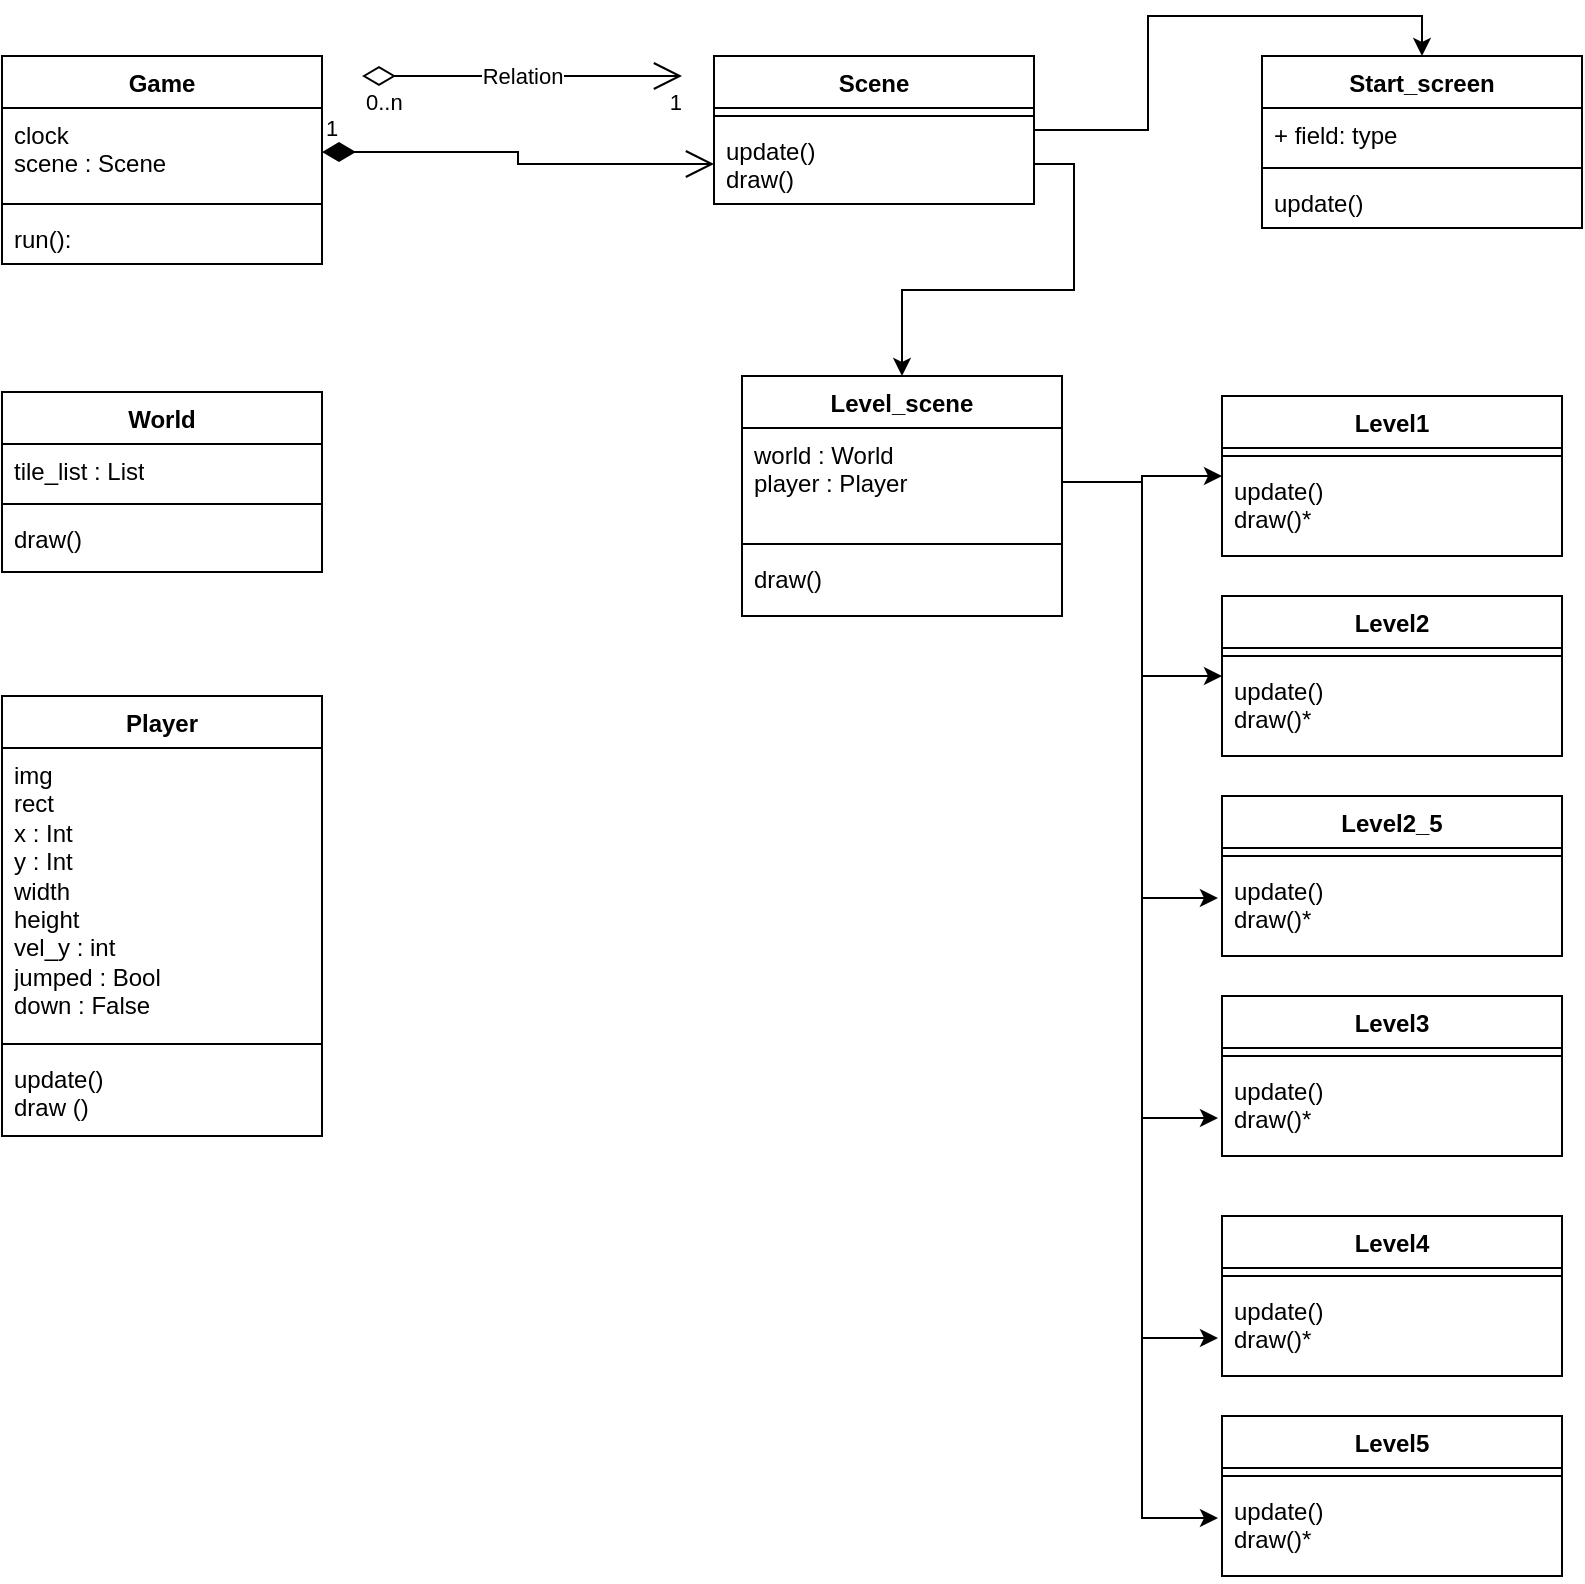 <mxfile version="24.0.4" type="device">
  <diagram name="Page-1" id="Ebbxk_6DhA9hak8yVnVT">
    <mxGraphModel dx="954" dy="727" grid="1" gridSize="10" guides="1" tooltips="1" connect="1" arrows="1" fold="1" page="1" pageScale="1" pageWidth="827" pageHeight="1169" math="0" shadow="0">
      <root>
        <mxCell id="0" />
        <mxCell id="1" parent="0" />
        <mxCell id="CbIVxcJemx_BiSmKkHxG-1" value="Game" style="swimlane;fontStyle=1;align=center;verticalAlign=top;childLayout=stackLayout;horizontal=1;startSize=26;horizontalStack=0;resizeParent=1;resizeParentMax=0;resizeLast=0;collapsible=1;marginBottom=0;whiteSpace=wrap;html=1;" parent="1" vertex="1">
          <mxGeometry x="20" y="30" width="160" height="104" as="geometry" />
        </mxCell>
        <mxCell id="CbIVxcJemx_BiSmKkHxG-2" value="clock&lt;br&gt;scene : Scene" style="text;strokeColor=none;fillColor=none;align=left;verticalAlign=top;spacingLeft=4;spacingRight=4;overflow=hidden;rotatable=0;points=[[0,0.5],[1,0.5]];portConstraint=eastwest;whiteSpace=wrap;html=1;" parent="CbIVxcJemx_BiSmKkHxG-1" vertex="1">
          <mxGeometry y="26" width="160" height="44" as="geometry" />
        </mxCell>
        <mxCell id="CbIVxcJemx_BiSmKkHxG-3" value="" style="line;strokeWidth=1;fillColor=none;align=left;verticalAlign=middle;spacingTop=-1;spacingLeft=3;spacingRight=3;rotatable=0;labelPosition=right;points=[];portConstraint=eastwest;strokeColor=inherit;" parent="CbIVxcJemx_BiSmKkHxG-1" vertex="1">
          <mxGeometry y="70" width="160" height="8" as="geometry" />
        </mxCell>
        <mxCell id="CbIVxcJemx_BiSmKkHxG-4" value="run():&lt;br&gt;&lt;span style=&quot;white-space: pre;&quot;&gt;&#x9;&lt;/span&gt;" style="text;strokeColor=none;fillColor=none;align=left;verticalAlign=top;spacingLeft=4;spacingRight=4;overflow=hidden;rotatable=0;points=[[0,0.5],[1,0.5]];portConstraint=eastwest;whiteSpace=wrap;html=1;" parent="CbIVxcJemx_BiSmKkHxG-1" vertex="1">
          <mxGeometry y="78" width="160" height="26" as="geometry" />
        </mxCell>
        <mxCell id="spAWiIbim0lPPHiVurjQ-10" style="edgeStyle=orthogonalEdgeStyle;rounded=0;orthogonalLoop=1;jettySize=auto;html=1;entryX=0.5;entryY=0;entryDx=0;entryDy=0;" parent="1" source="CbIVxcJemx_BiSmKkHxG-5" target="CbIVxcJemx_BiSmKkHxG-14" edge="1">
          <mxGeometry relative="1" as="geometry" />
        </mxCell>
        <mxCell id="CbIVxcJemx_BiSmKkHxG-5" value="Scene" style="swimlane;fontStyle=1;align=center;verticalAlign=top;childLayout=stackLayout;horizontal=1;startSize=26;horizontalStack=0;resizeParent=1;resizeParentMax=0;resizeLast=0;collapsible=1;marginBottom=0;whiteSpace=wrap;html=1;" parent="1" vertex="1">
          <mxGeometry x="376" y="30" width="160" height="74" as="geometry" />
        </mxCell>
        <mxCell id="CbIVxcJemx_BiSmKkHxG-7" value="" style="line;strokeWidth=1;fillColor=none;align=left;verticalAlign=middle;spacingTop=-1;spacingLeft=3;spacingRight=3;rotatable=0;labelPosition=right;points=[];portConstraint=eastwest;strokeColor=inherit;" parent="CbIVxcJemx_BiSmKkHxG-5" vertex="1">
          <mxGeometry y="26" width="160" height="8" as="geometry" />
        </mxCell>
        <mxCell id="CbIVxcJemx_BiSmKkHxG-8" value="update()&lt;br&gt;draw()" style="text;strokeColor=none;fillColor=none;align=left;verticalAlign=top;spacingLeft=4;spacingRight=4;overflow=hidden;rotatable=0;points=[[0,0.5],[1,0.5]];portConstraint=eastwest;whiteSpace=wrap;html=1;" parent="CbIVxcJemx_BiSmKkHxG-5" vertex="1">
          <mxGeometry y="34" width="160" height="40" as="geometry" />
        </mxCell>
        <mxCell id="CbIVxcJemx_BiSmKkHxG-13" value="1" style="endArrow=open;html=1;endSize=12;startArrow=diamondThin;startSize=14;startFill=1;edgeStyle=orthogonalEdgeStyle;align=left;verticalAlign=bottom;rounded=0;exitX=1;exitY=0.5;exitDx=0;exitDy=0;" parent="1" source="CbIVxcJemx_BiSmKkHxG-2" target="CbIVxcJemx_BiSmKkHxG-8" edge="1">
          <mxGeometry x="-1" y="3" relative="1" as="geometry">
            <mxPoint x="230" y="210" as="sourcePoint" />
            <mxPoint x="390" y="210" as="targetPoint" />
          </mxGeometry>
        </mxCell>
        <mxCell id="CbIVxcJemx_BiSmKkHxG-14" value="Start_screen" style="swimlane;fontStyle=1;align=center;verticalAlign=top;childLayout=stackLayout;horizontal=1;startSize=26;horizontalStack=0;resizeParent=1;resizeParentMax=0;resizeLast=0;collapsible=1;marginBottom=0;whiteSpace=wrap;html=1;" parent="1" vertex="1">
          <mxGeometry x="650" y="30" width="160" height="86" as="geometry" />
        </mxCell>
        <mxCell id="CbIVxcJemx_BiSmKkHxG-15" value="+ field: type" style="text;strokeColor=none;fillColor=none;align=left;verticalAlign=top;spacingLeft=4;spacingRight=4;overflow=hidden;rotatable=0;points=[[0,0.5],[1,0.5]];portConstraint=eastwest;whiteSpace=wrap;html=1;" parent="CbIVxcJemx_BiSmKkHxG-14" vertex="1">
          <mxGeometry y="26" width="160" height="26" as="geometry" />
        </mxCell>
        <mxCell id="CbIVxcJemx_BiSmKkHxG-16" value="" style="line;strokeWidth=1;fillColor=none;align=left;verticalAlign=middle;spacingTop=-1;spacingLeft=3;spacingRight=3;rotatable=0;labelPosition=right;points=[];portConstraint=eastwest;strokeColor=inherit;" parent="CbIVxcJemx_BiSmKkHxG-14" vertex="1">
          <mxGeometry y="52" width="160" height="8" as="geometry" />
        </mxCell>
        <mxCell id="CbIVxcJemx_BiSmKkHxG-17" value="update()" style="text;strokeColor=none;fillColor=none;align=left;verticalAlign=top;spacingLeft=4;spacingRight=4;overflow=hidden;rotatable=0;points=[[0,0.5],[1,0.5]];portConstraint=eastwest;whiteSpace=wrap;html=1;" parent="CbIVxcJemx_BiSmKkHxG-14" vertex="1">
          <mxGeometry y="60" width="160" height="26" as="geometry" />
        </mxCell>
        <mxCell id="spAWiIbim0lPPHiVurjQ-2" value="Relation" style="endArrow=open;html=1;endSize=12;startArrow=diamondThin;startSize=14;startFill=0;edgeStyle=orthogonalEdgeStyle;rounded=0;" parent="1" edge="1">
          <mxGeometry relative="1" as="geometry">
            <mxPoint x="200" y="40" as="sourcePoint" />
            <mxPoint x="360" y="40" as="targetPoint" />
          </mxGeometry>
        </mxCell>
        <mxCell id="spAWiIbim0lPPHiVurjQ-3" value="0..n" style="edgeLabel;resizable=0;html=1;align=left;verticalAlign=top;" parent="spAWiIbim0lPPHiVurjQ-2" connectable="0" vertex="1">
          <mxGeometry x="-1" relative="1" as="geometry" />
        </mxCell>
        <mxCell id="spAWiIbim0lPPHiVurjQ-4" value="1" style="edgeLabel;resizable=0;html=1;align=right;verticalAlign=top;" parent="spAWiIbim0lPPHiVurjQ-2" connectable="0" vertex="1">
          <mxGeometry x="1" relative="1" as="geometry" />
        </mxCell>
        <mxCell id="spAWiIbim0lPPHiVurjQ-5" value="Level_scene" style="swimlane;fontStyle=1;align=center;verticalAlign=top;childLayout=stackLayout;horizontal=1;startSize=26;horizontalStack=0;resizeParent=1;resizeParentMax=0;resizeLast=0;collapsible=1;marginBottom=0;whiteSpace=wrap;html=1;" parent="1" vertex="1">
          <mxGeometry x="390" y="190" width="160" height="120" as="geometry" />
        </mxCell>
        <mxCell id="spAWiIbim0lPPHiVurjQ-6" value="world : World&lt;div&gt;player : Player&lt;/div&gt;" style="text;strokeColor=none;fillColor=none;align=left;verticalAlign=top;spacingLeft=4;spacingRight=4;overflow=hidden;rotatable=0;points=[[0,0.5],[1,0.5]];portConstraint=eastwest;whiteSpace=wrap;html=1;" parent="spAWiIbim0lPPHiVurjQ-5" vertex="1">
          <mxGeometry y="26" width="160" height="54" as="geometry" />
        </mxCell>
        <mxCell id="spAWiIbim0lPPHiVurjQ-7" value="" style="line;strokeWidth=1;fillColor=none;align=left;verticalAlign=middle;spacingTop=-1;spacingLeft=3;spacingRight=3;rotatable=0;labelPosition=right;points=[];portConstraint=eastwest;strokeColor=inherit;" parent="spAWiIbim0lPPHiVurjQ-5" vertex="1">
          <mxGeometry y="80" width="160" height="8" as="geometry" />
        </mxCell>
        <mxCell id="spAWiIbim0lPPHiVurjQ-8" value="&lt;div&gt;&lt;span style=&quot;background-color: initial;&quot;&gt;draw()&lt;/span&gt;&lt;br&gt;&lt;/div&gt;" style="text;strokeColor=none;fillColor=none;align=left;verticalAlign=top;spacingLeft=4;spacingRight=4;overflow=hidden;rotatable=0;points=[[0,0.5],[1,0.5]];portConstraint=eastwest;whiteSpace=wrap;html=1;" parent="spAWiIbim0lPPHiVurjQ-5" vertex="1">
          <mxGeometry y="88" width="160" height="32" as="geometry" />
        </mxCell>
        <mxCell id="spAWiIbim0lPPHiVurjQ-9" style="edgeStyle=orthogonalEdgeStyle;rounded=0;orthogonalLoop=1;jettySize=auto;html=1;entryX=0.5;entryY=0;entryDx=0;entryDy=0;" parent="1" source="CbIVxcJemx_BiSmKkHxG-8" target="spAWiIbim0lPPHiVurjQ-5" edge="1">
          <mxGeometry relative="1" as="geometry" />
        </mxCell>
        <mxCell id="spAWiIbim0lPPHiVurjQ-11" value="Level1" style="swimlane;fontStyle=1;align=center;verticalAlign=top;childLayout=stackLayout;horizontal=1;startSize=26;horizontalStack=0;resizeParent=1;resizeParentMax=0;resizeLast=0;collapsible=1;marginBottom=0;whiteSpace=wrap;html=1;" parent="1" vertex="1">
          <mxGeometry x="630" y="200" width="170" height="80" as="geometry" />
        </mxCell>
        <mxCell id="spAWiIbim0lPPHiVurjQ-13" value="" style="line;strokeWidth=1;fillColor=none;align=left;verticalAlign=middle;spacingTop=-1;spacingLeft=3;spacingRight=3;rotatable=0;labelPosition=right;points=[];portConstraint=eastwest;strokeColor=inherit;" parent="spAWiIbim0lPPHiVurjQ-11" vertex="1">
          <mxGeometry y="26" width="170" height="8" as="geometry" />
        </mxCell>
        <mxCell id="spAWiIbim0lPPHiVurjQ-14" value="update()&lt;div&gt;draw()*&lt;/div&gt;" style="text;strokeColor=none;fillColor=none;align=left;verticalAlign=top;spacingLeft=4;spacingRight=4;overflow=hidden;rotatable=0;points=[[0,0.5],[1,0.5]];portConstraint=eastwest;whiteSpace=wrap;html=1;" parent="spAWiIbim0lPPHiVurjQ-11" vertex="1">
          <mxGeometry y="34" width="170" height="46" as="geometry" />
        </mxCell>
        <mxCell id="spAWiIbim0lPPHiVurjQ-15" value="" style="edgeStyle=orthogonalEdgeStyle;rounded=0;orthogonalLoop=1;jettySize=auto;html=1;" parent="1" source="spAWiIbim0lPPHiVurjQ-6" target="spAWiIbim0lPPHiVurjQ-11" edge="1">
          <mxGeometry relative="1" as="geometry" />
        </mxCell>
        <mxCell id="jMoNaXCtbVuasNQORkRf-1" value="Level2" style="swimlane;fontStyle=1;align=center;verticalAlign=top;childLayout=stackLayout;horizontal=1;startSize=26;horizontalStack=0;resizeParent=1;resizeParentMax=0;resizeLast=0;collapsible=1;marginBottom=0;whiteSpace=wrap;html=1;" parent="1" vertex="1">
          <mxGeometry x="630" y="300" width="170" height="80" as="geometry" />
        </mxCell>
        <mxCell id="jMoNaXCtbVuasNQORkRf-2" value="" style="line;strokeWidth=1;fillColor=none;align=left;verticalAlign=middle;spacingTop=-1;spacingLeft=3;spacingRight=3;rotatable=0;labelPosition=right;points=[];portConstraint=eastwest;strokeColor=inherit;" parent="jMoNaXCtbVuasNQORkRf-1" vertex="1">
          <mxGeometry y="26" width="170" height="8" as="geometry" />
        </mxCell>
        <mxCell id="jMoNaXCtbVuasNQORkRf-3" value="update()&lt;div&gt;draw()*&lt;/div&gt;" style="text;strokeColor=none;fillColor=none;align=left;verticalAlign=top;spacingLeft=4;spacingRight=4;overflow=hidden;rotatable=0;points=[[0,0.5],[1,0.5]];portConstraint=eastwest;whiteSpace=wrap;html=1;" parent="jMoNaXCtbVuasNQORkRf-1" vertex="1">
          <mxGeometry y="34" width="170" height="46" as="geometry" />
        </mxCell>
        <mxCell id="jMoNaXCtbVuasNQORkRf-4" style="edgeStyle=orthogonalEdgeStyle;rounded=0;orthogonalLoop=1;jettySize=auto;html=1;entryX=0;entryY=0.5;entryDx=0;entryDy=0;" parent="1" source="spAWiIbim0lPPHiVurjQ-6" target="jMoNaXCtbVuasNQORkRf-1" edge="1">
          <mxGeometry relative="1" as="geometry" />
        </mxCell>
        <mxCell id="jMoNaXCtbVuasNQORkRf-5" value="World" style="swimlane;fontStyle=1;align=center;verticalAlign=top;childLayout=stackLayout;horizontal=1;startSize=26;horizontalStack=0;resizeParent=1;resizeParentMax=0;resizeLast=0;collapsible=1;marginBottom=0;whiteSpace=wrap;html=1;" parent="1" vertex="1">
          <mxGeometry x="20" y="198" width="160" height="90" as="geometry" />
        </mxCell>
        <mxCell id="jMoNaXCtbVuasNQORkRf-6" value="tile_list : List" style="text;strokeColor=none;fillColor=none;align=left;verticalAlign=top;spacingLeft=4;spacingRight=4;overflow=hidden;rotatable=0;points=[[0,0.5],[1,0.5]];portConstraint=eastwest;whiteSpace=wrap;html=1;" parent="jMoNaXCtbVuasNQORkRf-5" vertex="1">
          <mxGeometry y="26" width="160" height="26" as="geometry" />
        </mxCell>
        <mxCell id="jMoNaXCtbVuasNQORkRf-7" value="" style="line;strokeWidth=1;fillColor=none;align=left;verticalAlign=middle;spacingTop=-1;spacingLeft=3;spacingRight=3;rotatable=0;labelPosition=right;points=[];portConstraint=eastwest;strokeColor=inherit;" parent="jMoNaXCtbVuasNQORkRf-5" vertex="1">
          <mxGeometry y="52" width="160" height="8" as="geometry" />
        </mxCell>
        <mxCell id="jMoNaXCtbVuasNQORkRf-8" value="draw()" style="text;strokeColor=none;fillColor=none;align=left;verticalAlign=top;spacingLeft=4;spacingRight=4;overflow=hidden;rotatable=0;points=[[0,0.5],[1,0.5]];portConstraint=eastwest;whiteSpace=wrap;html=1;" parent="jMoNaXCtbVuasNQORkRf-5" vertex="1">
          <mxGeometry y="60" width="160" height="30" as="geometry" />
        </mxCell>
        <mxCell id="jMoNaXCtbVuasNQORkRf-9" value="Player" style="swimlane;fontStyle=1;align=center;verticalAlign=top;childLayout=stackLayout;horizontal=1;startSize=26;horizontalStack=0;resizeParent=1;resizeParentMax=0;resizeLast=0;collapsible=1;marginBottom=0;whiteSpace=wrap;html=1;" parent="1" vertex="1">
          <mxGeometry x="20" y="350" width="160" height="220" as="geometry" />
        </mxCell>
        <mxCell id="jMoNaXCtbVuasNQORkRf-10" value="img&lt;div&gt;rect&lt;/div&gt;&lt;div&gt;x : Int&lt;/div&gt;&lt;div&gt;y : Int&lt;/div&gt;&lt;div&gt;width&lt;/div&gt;&lt;div&gt;height&lt;/div&gt;&lt;div&gt;vel_y : int&lt;/div&gt;&lt;div&gt;jumped : Bool&lt;/div&gt;&lt;div&gt;down : False&lt;/div&gt;" style="text;strokeColor=none;fillColor=none;align=left;verticalAlign=top;spacingLeft=4;spacingRight=4;overflow=hidden;rotatable=0;points=[[0,0.5],[1,0.5]];portConstraint=eastwest;whiteSpace=wrap;html=1;" parent="jMoNaXCtbVuasNQORkRf-9" vertex="1">
          <mxGeometry y="26" width="160" height="144" as="geometry" />
        </mxCell>
        <mxCell id="jMoNaXCtbVuasNQORkRf-11" value="" style="line;strokeWidth=1;fillColor=none;align=left;verticalAlign=middle;spacingTop=-1;spacingLeft=3;spacingRight=3;rotatable=0;labelPosition=right;points=[];portConstraint=eastwest;strokeColor=inherit;" parent="jMoNaXCtbVuasNQORkRf-9" vertex="1">
          <mxGeometry y="170" width="160" height="8" as="geometry" />
        </mxCell>
        <mxCell id="jMoNaXCtbVuasNQORkRf-12" value="update()&lt;div&gt;draw ()&lt;/div&gt;" style="text;strokeColor=none;fillColor=none;align=left;verticalAlign=top;spacingLeft=4;spacingRight=4;overflow=hidden;rotatable=0;points=[[0,0.5],[1,0.5]];portConstraint=eastwest;whiteSpace=wrap;html=1;" parent="jMoNaXCtbVuasNQORkRf-9" vertex="1">
          <mxGeometry y="178" width="160" height="42" as="geometry" />
        </mxCell>
        <mxCell id="WpdQJ1alRs7kfE9KycOP-1" value="Level2_5" style="swimlane;fontStyle=1;align=center;verticalAlign=top;childLayout=stackLayout;horizontal=1;startSize=26;horizontalStack=0;resizeParent=1;resizeParentMax=0;resizeLast=0;collapsible=1;marginBottom=0;whiteSpace=wrap;html=1;" vertex="1" parent="1">
          <mxGeometry x="630" y="400" width="170" height="80" as="geometry" />
        </mxCell>
        <mxCell id="WpdQJ1alRs7kfE9KycOP-2" value="" style="line;strokeWidth=1;fillColor=none;align=left;verticalAlign=middle;spacingTop=-1;spacingLeft=3;spacingRight=3;rotatable=0;labelPosition=right;points=[];portConstraint=eastwest;strokeColor=inherit;" vertex="1" parent="WpdQJ1alRs7kfE9KycOP-1">
          <mxGeometry y="26" width="170" height="8" as="geometry" />
        </mxCell>
        <mxCell id="WpdQJ1alRs7kfE9KycOP-3" value="update()&lt;div&gt;draw()*&lt;/div&gt;" style="text;strokeColor=none;fillColor=none;align=left;verticalAlign=top;spacingLeft=4;spacingRight=4;overflow=hidden;rotatable=0;points=[[0,0.5],[1,0.5]];portConstraint=eastwest;whiteSpace=wrap;html=1;" vertex="1" parent="WpdQJ1alRs7kfE9KycOP-1">
          <mxGeometry y="34" width="170" height="46" as="geometry" />
        </mxCell>
        <mxCell id="WpdQJ1alRs7kfE9KycOP-4" value="Level3" style="swimlane;fontStyle=1;align=center;verticalAlign=top;childLayout=stackLayout;horizontal=1;startSize=26;horizontalStack=0;resizeParent=1;resizeParentMax=0;resizeLast=0;collapsible=1;marginBottom=0;whiteSpace=wrap;html=1;" vertex="1" parent="1">
          <mxGeometry x="630" y="500" width="170" height="80" as="geometry" />
        </mxCell>
        <mxCell id="WpdQJ1alRs7kfE9KycOP-5" value="" style="line;strokeWidth=1;fillColor=none;align=left;verticalAlign=middle;spacingTop=-1;spacingLeft=3;spacingRight=3;rotatable=0;labelPosition=right;points=[];portConstraint=eastwest;strokeColor=inherit;" vertex="1" parent="WpdQJ1alRs7kfE9KycOP-4">
          <mxGeometry y="26" width="170" height="8" as="geometry" />
        </mxCell>
        <mxCell id="WpdQJ1alRs7kfE9KycOP-6" value="update()&lt;div&gt;draw()*&lt;/div&gt;" style="text;strokeColor=none;fillColor=none;align=left;verticalAlign=top;spacingLeft=4;spacingRight=4;overflow=hidden;rotatable=0;points=[[0,0.5],[1,0.5]];portConstraint=eastwest;whiteSpace=wrap;html=1;" vertex="1" parent="WpdQJ1alRs7kfE9KycOP-4">
          <mxGeometry y="34" width="170" height="46" as="geometry" />
        </mxCell>
        <mxCell id="WpdQJ1alRs7kfE9KycOP-7" value="Level4" style="swimlane;fontStyle=1;align=center;verticalAlign=top;childLayout=stackLayout;horizontal=1;startSize=26;horizontalStack=0;resizeParent=1;resizeParentMax=0;resizeLast=0;collapsible=1;marginBottom=0;whiteSpace=wrap;html=1;" vertex="1" parent="1">
          <mxGeometry x="630" y="610" width="170" height="80" as="geometry" />
        </mxCell>
        <mxCell id="WpdQJ1alRs7kfE9KycOP-8" value="" style="line;strokeWidth=1;fillColor=none;align=left;verticalAlign=middle;spacingTop=-1;spacingLeft=3;spacingRight=3;rotatable=0;labelPosition=right;points=[];portConstraint=eastwest;strokeColor=inherit;" vertex="1" parent="WpdQJ1alRs7kfE9KycOP-7">
          <mxGeometry y="26" width="170" height="8" as="geometry" />
        </mxCell>
        <mxCell id="WpdQJ1alRs7kfE9KycOP-9" value="update()&lt;div&gt;draw()*&lt;/div&gt;" style="text;strokeColor=none;fillColor=none;align=left;verticalAlign=top;spacingLeft=4;spacingRight=4;overflow=hidden;rotatable=0;points=[[0,0.5],[1,0.5]];portConstraint=eastwest;whiteSpace=wrap;html=1;" vertex="1" parent="WpdQJ1alRs7kfE9KycOP-7">
          <mxGeometry y="34" width="170" height="46" as="geometry" />
        </mxCell>
        <mxCell id="WpdQJ1alRs7kfE9KycOP-10" value="Level5" style="swimlane;fontStyle=1;align=center;verticalAlign=top;childLayout=stackLayout;horizontal=1;startSize=26;horizontalStack=0;resizeParent=1;resizeParentMax=0;resizeLast=0;collapsible=1;marginBottom=0;whiteSpace=wrap;html=1;" vertex="1" parent="1">
          <mxGeometry x="630" y="710" width="170" height="80" as="geometry" />
        </mxCell>
        <mxCell id="WpdQJ1alRs7kfE9KycOP-11" value="" style="line;strokeWidth=1;fillColor=none;align=left;verticalAlign=middle;spacingTop=-1;spacingLeft=3;spacingRight=3;rotatable=0;labelPosition=right;points=[];portConstraint=eastwest;strokeColor=inherit;" vertex="1" parent="WpdQJ1alRs7kfE9KycOP-10">
          <mxGeometry y="26" width="170" height="8" as="geometry" />
        </mxCell>
        <mxCell id="WpdQJ1alRs7kfE9KycOP-12" value="update()&lt;div&gt;draw()*&lt;/div&gt;" style="text;strokeColor=none;fillColor=none;align=left;verticalAlign=top;spacingLeft=4;spacingRight=4;overflow=hidden;rotatable=0;points=[[0,0.5],[1,0.5]];portConstraint=eastwest;whiteSpace=wrap;html=1;" vertex="1" parent="WpdQJ1alRs7kfE9KycOP-10">
          <mxGeometry y="34" width="170" height="46" as="geometry" />
        </mxCell>
        <mxCell id="WpdQJ1alRs7kfE9KycOP-13" value="" style="endArrow=classic;html=1;rounded=0;entryX=-0.012;entryY=0.37;entryDx=0;entryDy=0;entryPerimeter=0;" edge="1" parent="1" target="WpdQJ1alRs7kfE9KycOP-3">
          <mxGeometry width="50" height="50" relative="1" as="geometry">
            <mxPoint x="590" y="340" as="sourcePoint" />
            <mxPoint x="510" y="400" as="targetPoint" />
            <Array as="points">
              <mxPoint x="590" y="451" />
            </Array>
          </mxGeometry>
        </mxCell>
        <mxCell id="WpdQJ1alRs7kfE9KycOP-14" value="" style="endArrow=classic;html=1;rounded=0;entryX=-0.012;entryY=0.37;entryDx=0;entryDy=0;entryPerimeter=0;" edge="1" parent="1">
          <mxGeometry width="50" height="50" relative="1" as="geometry">
            <mxPoint x="590" y="450" as="sourcePoint" />
            <mxPoint x="628" y="561" as="targetPoint" />
            <Array as="points">
              <mxPoint x="590" y="561" />
            </Array>
          </mxGeometry>
        </mxCell>
        <mxCell id="WpdQJ1alRs7kfE9KycOP-15" value="" style="endArrow=classic;html=1;rounded=0;entryX=-0.012;entryY=0.37;entryDx=0;entryDy=0;entryPerimeter=0;" edge="1" parent="1">
          <mxGeometry width="50" height="50" relative="1" as="geometry">
            <mxPoint x="590" y="560" as="sourcePoint" />
            <mxPoint x="628" y="671" as="targetPoint" />
            <Array as="points">
              <mxPoint x="590" y="671" />
            </Array>
          </mxGeometry>
        </mxCell>
        <mxCell id="WpdQJ1alRs7kfE9KycOP-16" value="" style="endArrow=classic;html=1;rounded=0;entryX=-0.012;entryY=0.37;entryDx=0;entryDy=0;entryPerimeter=0;" edge="1" parent="1">
          <mxGeometry width="50" height="50" relative="1" as="geometry">
            <mxPoint x="590" y="650" as="sourcePoint" />
            <mxPoint x="628" y="761" as="targetPoint" />
            <Array as="points">
              <mxPoint x="590" y="761" />
            </Array>
          </mxGeometry>
        </mxCell>
      </root>
    </mxGraphModel>
  </diagram>
</mxfile>
